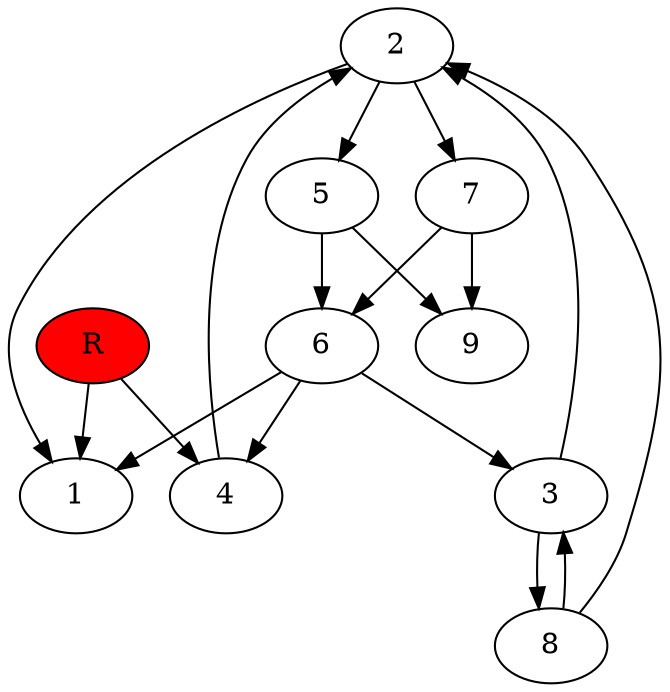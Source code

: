 digraph prb39675 {
	1
	2
	3
	4
	5
	6
	7
	8
	R [fillcolor="#ff0000" style=filled]
	2 -> 1
	2 -> 5
	2 -> 7
	3 -> 2
	3 -> 8
	4 -> 2
	5 -> 6
	5 -> 9
	6 -> 1
	6 -> 3
	6 -> 4
	7 -> 6
	7 -> 9
	8 -> 2
	8 -> 3
	R -> 1
	R -> 4
}
